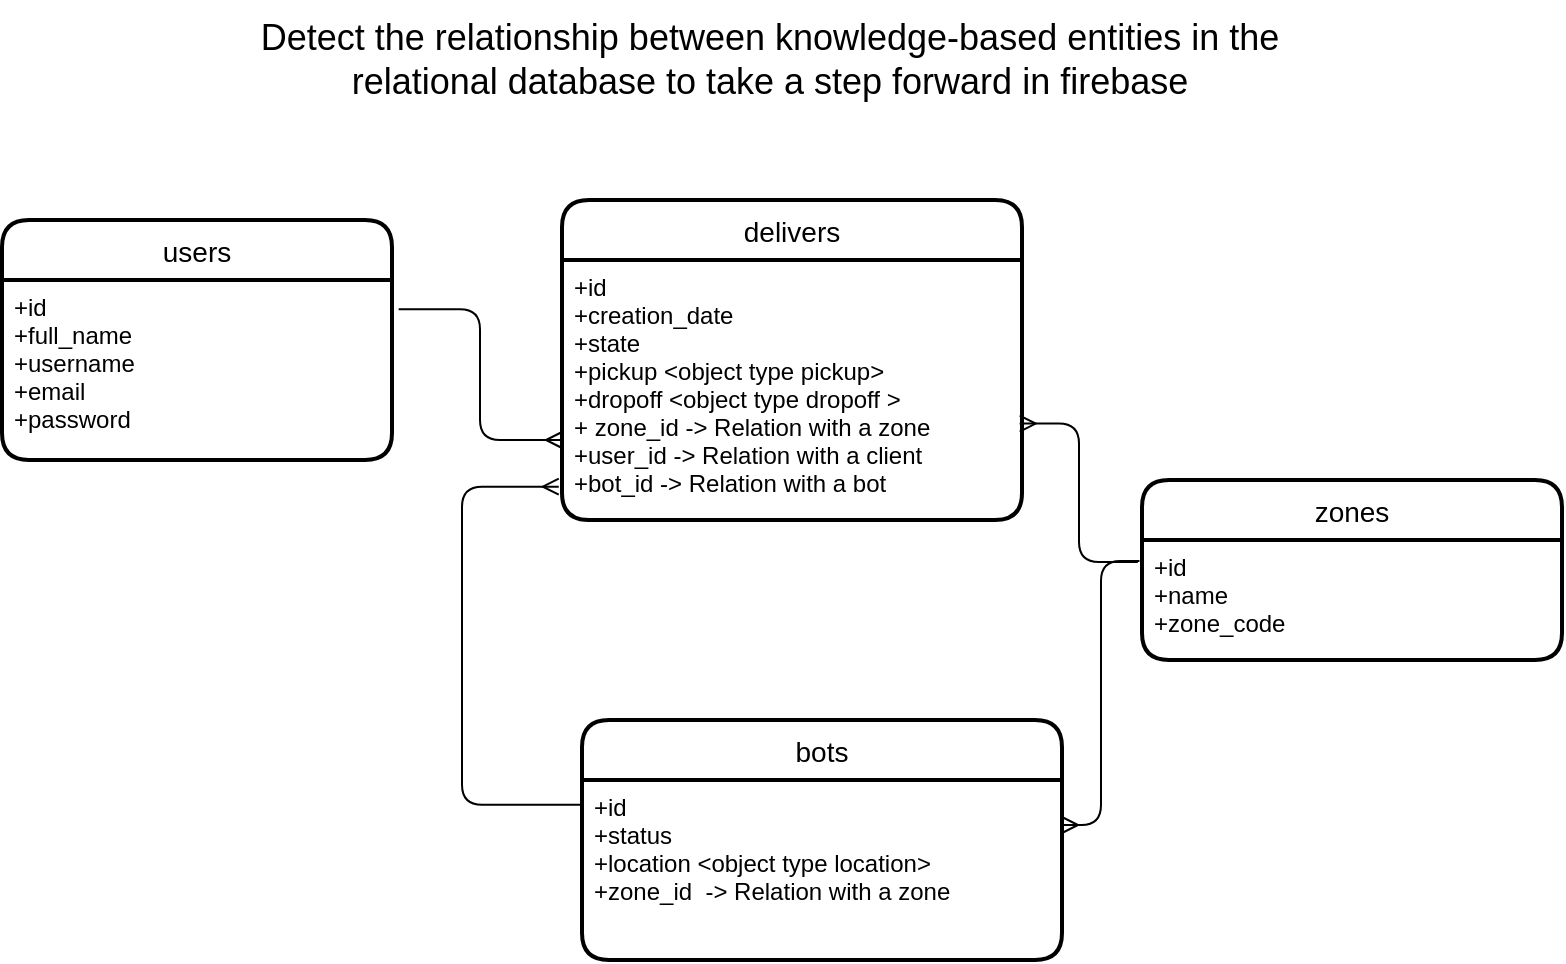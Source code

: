 <mxfile>
    <diagram id="AExYegBQfy9P59nmP03E" name="Página-1">
        <mxGraphModel dx="957" dy="567" grid="1" gridSize="10" guides="1" tooltips="1" connect="1" arrows="1" fold="1" page="1" pageScale="1" pageWidth="827" pageHeight="1169" math="0" shadow="0">
            <root>
                <mxCell id="0"/>
                <mxCell id="1" parent="0"/>
                <mxCell id="2" value="delivers" style="swimlane;childLayout=stackLayout;horizontal=1;startSize=30;horizontalStack=0;rounded=1;fontSize=14;fontStyle=0;strokeWidth=2;resizeParent=0;resizeLast=1;shadow=0;dashed=0;align=center;" parent="1" vertex="1">
                    <mxGeometry x="310" y="120" width="230" height="160" as="geometry"/>
                </mxCell>
                <mxCell id="3" value="+id&#10;+creation_date&#10;+state&#10;+pickup &lt;object type pickup&gt;&#10;+dropoff &lt;object type dropoff &gt;&#10;+ zone_id -&gt; Relation with a zone&#10;+user_id -&gt; Relation with a client&#10;+bot_id -&gt; Relation with a bot" style="align=left;strokeColor=none;fillColor=none;spacingLeft=4;fontSize=12;verticalAlign=top;resizable=0;rotatable=0;part=1;" parent="2" vertex="1">
                    <mxGeometry y="30" width="230" height="130" as="geometry"/>
                </mxCell>
                <mxCell id="4" value="zones" style="swimlane;childLayout=stackLayout;horizontal=1;startSize=30;horizontalStack=0;rounded=1;fontSize=14;fontStyle=0;strokeWidth=2;resizeParent=0;resizeLast=1;shadow=0;dashed=0;align=center;" parent="1" vertex="1">
                    <mxGeometry x="600" y="260" width="210" height="90" as="geometry"/>
                </mxCell>
                <mxCell id="5" value="+id&#10;+name&#10;+zone_code" style="align=left;strokeColor=none;fillColor=none;spacingLeft=4;fontSize=12;verticalAlign=top;resizable=0;rotatable=0;part=1;" parent="4" vertex="1">
                    <mxGeometry y="30" width="210" height="60" as="geometry"/>
                </mxCell>
                <mxCell id="6" value="bots" style="swimlane;childLayout=stackLayout;horizontal=1;startSize=30;horizontalStack=0;rounded=1;fontSize=14;fontStyle=0;strokeWidth=2;resizeParent=0;resizeLast=1;shadow=0;dashed=0;align=center;" parent="1" vertex="1">
                    <mxGeometry x="320" y="380" width="240" height="120" as="geometry"/>
                </mxCell>
                <mxCell id="7" value="+id&#10;+status&#10;+location &lt;object type location&gt;&#10;+zone_id  -&gt; Relation with a zone" style="align=left;strokeColor=none;fillColor=none;spacingLeft=4;fontSize=12;verticalAlign=top;resizable=0;rotatable=0;part=1;" parent="6" vertex="1">
                    <mxGeometry y="30" width="240" height="90" as="geometry"/>
                </mxCell>
                <mxCell id="8" value="users" style="swimlane;childLayout=stackLayout;horizontal=1;startSize=30;horizontalStack=0;rounded=1;fontSize=14;fontStyle=0;strokeWidth=2;resizeParent=0;resizeLast=1;shadow=0;dashed=0;align=center;" parent="1" vertex="1">
                    <mxGeometry x="30" y="130" width="195" height="120" as="geometry"/>
                </mxCell>
                <mxCell id="9" value="+id&#10;+full_name&#10;+username&#10;+email&#10;+password" style="align=left;strokeColor=none;fillColor=none;spacingLeft=4;fontSize=12;verticalAlign=top;resizable=0;rotatable=0;part=1;" parent="8" vertex="1">
                    <mxGeometry y="30" width="195" height="90" as="geometry"/>
                </mxCell>
                <mxCell id="10" value="&lt;font style=&quot;font-size: 18px&quot;&gt;Detect the relationship between knowledge-based entities in the relational database to take a step forward in firebase&lt;/font&gt;" style="text;html=1;strokeColor=none;fillColor=none;align=center;verticalAlign=middle;whiteSpace=wrap;rounded=0;" parent="1" vertex="1">
                    <mxGeometry x="154" y="20" width="520" height="60" as="geometry"/>
                </mxCell>
                <mxCell id="12" value="" style="edgeStyle=elbowEdgeStyle;fontSize=12;html=1;endArrow=ERmany;exitX=-0.01;exitY=0.184;exitDx=0;exitDy=0;exitPerimeter=0;entryX=0.995;entryY=0.629;entryDx=0;entryDy=0;entryPerimeter=0;" parent="1" source="5" target="3" edge="1">
                    <mxGeometry width="100" height="100" relative="1" as="geometry">
                        <mxPoint x="330" y="240" as="sourcePoint"/>
                        <mxPoint x="430" y="140" as="targetPoint"/>
                    </mxGeometry>
                </mxCell>
                <mxCell id="13" value="" style="edgeStyle=elbowEdgeStyle;fontSize=12;html=1;endArrow=ERmany;exitX=-0.006;exitY=0.176;exitDx=0;exitDy=0;exitPerimeter=0;entryX=1;entryY=0.25;entryDx=0;entryDy=0;" parent="1" source="5" target="7" edge="1">
                    <mxGeometry width="100" height="100" relative="1" as="geometry">
                        <mxPoint x="657.9" y="276.56" as="sourcePoint"/>
                        <mxPoint x="550" y="315" as="targetPoint"/>
                    </mxGeometry>
                </mxCell>
                <mxCell id="14" value="" style="edgeStyle=elbowEdgeStyle;fontSize=12;html=1;endArrow=ERmany;exitX=-0.002;exitY=0.137;exitDx=0;exitDy=0;exitPerimeter=0;entryX=-0.007;entryY=0.872;entryDx=0;entryDy=0;entryPerimeter=0;" parent="1" source="7" target="3" edge="1">
                    <mxGeometry width="100" height="100" relative="1" as="geometry">
                        <mxPoint x="330" y="240" as="sourcePoint"/>
                        <mxPoint x="370" y="480" as="targetPoint"/>
                        <Array as="points">
                            <mxPoint x="260" y="360"/>
                        </Array>
                    </mxGeometry>
                </mxCell>
                <mxCell id="15" value="" style="edgeStyle=elbowEdgeStyle;fontSize=12;html=1;endArrow=ERmany;exitX=1.017;exitY=0.162;exitDx=0;exitDy=0;exitPerimeter=0;entryX=0;entryY=0.75;entryDx=0;entryDy=0;" parent="1" source="9" target="2" edge="1">
                    <mxGeometry width="100" height="100" relative="1" as="geometry">
                        <mxPoint x="360" y="340" as="sourcePoint"/>
                        <mxPoint x="460" y="240" as="targetPoint"/>
                    </mxGeometry>
                </mxCell>
            </root>
        </mxGraphModel>
    </diagram>
</mxfile>